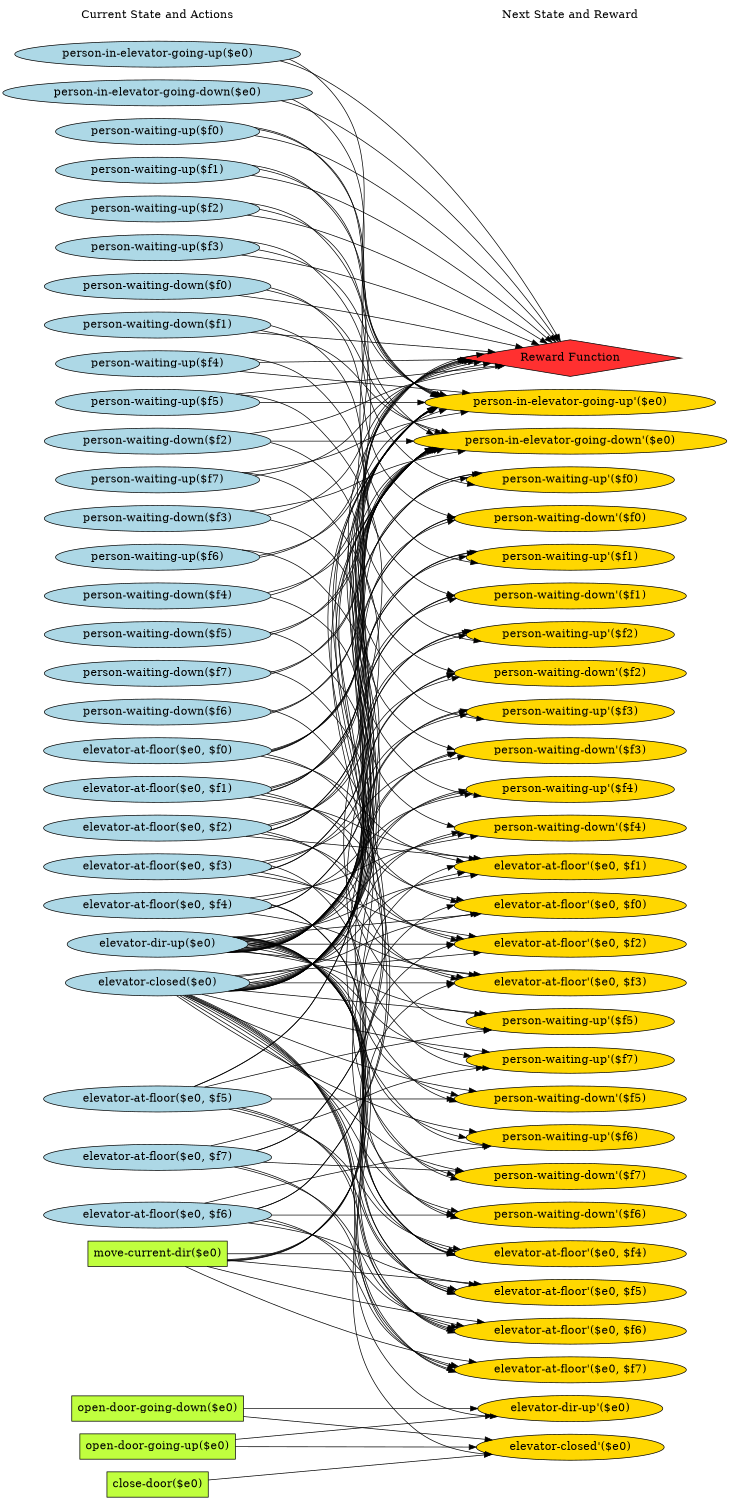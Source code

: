 digraph G {
	graph [bb="0,0,1029.3,2123",
		fontname=Helvetica,
		fontsize=16,
		rankdir=LR,
		ranksep=2.00,
		ratio=auto,
		size="7.5,10"
	];
	node [fontsize=16,
		label="\N"
	];
	{
		graph [rank=same];
		"person-waiting-up($f0)"	[color=black,
			fillcolor=lightblue,
			height=0.51069,
			pos="219.91,1941",
			shape=ellipse,
			style=filled,
			width=4.0266];
		"person-waiting-down($f5)"	[color=black,
			fillcolor=lightblue,
			height=0.51069,
			pos="219.91,1226",
			shape=ellipse,
			style=filled,
			width=4.4783];
		"person-waiting-down($f1)"	[color=black,
			fillcolor=lightblue,
			height=0.51069,
			pos="219.91,1666",
			shape=ellipse,
			style=filled,
			width=4.4783];
		"elevator-at-floor($e0, $f1)"	[color=black,
			fillcolor=lightblue,
			height=0.51069,
			pos="219.91,1006",
			shape=ellipse,
			style=filled,
			width=4.498];
		"elevator-at-floor($e0, $f5)"	[color=black,
			fillcolor=lightblue,
			height=0.51069,
			pos="219.91,566",
			shape=ellipse,
			style=filled,
			width=4.498];
		"person-waiting-up($f4)"	[color=black,
			fillcolor=lightblue,
			height=0.51069,
			pos="219.91,1611",
			shape=ellipse,
			style=filled,
			width=4.0266];
		"person-waiting-down($f4)"	[color=black,
			fillcolor=lightblue,
			height=0.51069,
			pos="219.91,1281",
			shape=ellipse,
			style=filled,
			width=4.4783];
		"person-waiting-down($f0)"	[color=black,
			fillcolor=lightblue,
			height=0.51069,
			pos="219.91,1721",
			shape=ellipse,
			style=filled,
			width=4.4783];
		"person-in-elevator-going-down($e0)"	[color=black,
			fillcolor=lightblue,
			height=0.51069,
			pos="219.91,1996",
			shape=ellipse,
			style=filled,
			width=6.1086];
		"close-door($e0)"	[color=black,
			fillcolor=olivedrab1,
			height=0.5,
			pos="219.91,18",
			shape=box,
			style=filled,
			width=2];
		"elevator-at-floor($e0, $f0)"	[color=black,
			fillcolor=lightblue,
			height=0.51069,
			pos="219.91,1061",
			shape=ellipse,
			style=filled,
			width=4.498];
		"person-waiting-up($f7)"	[color=black,
			fillcolor=lightblue,
			height=0.51069,
			pos="219.91,1446",
			shape=ellipse,
			style=filled,
			width=4.0266];
		"elevator-at-floor($e0, $f4)"	[color=black,
			fillcolor=lightblue,
			height=0.51069,
			pos="219.91,841",
			shape=ellipse,
			style=filled,
			width=4.498];
		"person-waiting-up($f3)"	[color=black,
			fillcolor=lightblue,
			height=0.51069,
			pos="219.91,1776",
			shape=ellipse,
			style=filled,
			width=4.0266];
		"person-waiting-down($f7)"	[color=black,
			fillcolor=lightblue,
			height=0.51069,
			pos="219.91,1171",
			shape=ellipse,
			style=filled,
			width=4.4783];
		"person-waiting-down($f3)"	[color=black,
			fillcolor=lightblue,
			height=0.51069,
			pos="219.91,1391",
			shape=ellipse,
			style=filled,
			width=4.4783];
		"Current State and Actions"	[color=black,
			fillcolor=white,
			height=0.5,
			pos="219.91,2105",
			shape=plaintext,
			style=bold,
			width=3.2361];
		"open-door-going-down($e0)"	[color=black,
			fillcolor=olivedrab1,
			height=0.5,
			pos="219.91,126",
			shape=box,
			style=filled,
			width=3.3889];
		"elevator-closed($e0)"	[color=black,
			fillcolor=lightblue,
			height=0.51069,
			pos="219.91,731",
			shape=ellipse,
			style=filled,
			width=3.6337];
		"person-waiting-up($f6)"	[color=black,
			fillcolor=lightblue,
			height=0.51069,
			pos="219.91,1336",
			shape=ellipse,
			style=filled,
			width=4.0266];
		"open-door-going-up($e0)"	[color=black,
			fillcolor=olivedrab1,
			height=0.5,
			pos="219.91,72",
			shape=box,
			style=filled,
			width=3.0694];
		"elevator-at-floor($e0, $f3)"	[color=black,
			fillcolor=lightblue,
			height=0.51069,
			pos="219.91,896",
			shape=ellipse,
			style=filled,
			width=4.498];
		"person-waiting-up($f2)"	[color=black,
			fillcolor=lightblue,
			height=0.51069,
			pos="219.91,1831",
			shape=ellipse,
			style=filled,
			width=4.0266];
		"elevator-at-floor($e0, $f7)"	[color=black,
			fillcolor=lightblue,
			height=0.51069,
			pos="219.91,483",
			shape=ellipse,
			style=filled,
			width=4.498];
		"person-waiting-down($f6)"	[color=black,
			fillcolor=lightblue,
			height=0.51069,
			pos="219.91,1116",
			shape=ellipse,
			style=filled,
			width=4.4783];
		"person-waiting-down($f2)"	[color=black,
			fillcolor=lightblue,
			height=0.51069,
			pos="219.91,1501",
			shape=ellipse,
			style=filled,
			width=4.4783];
		"elevator-dir-up($e0)"	[color=black,
			fillcolor=lightblue,
			height=0.51069,
			pos="219.91,786",
			shape=ellipse,
			style=filled,
			width=3.5748];
		"move-current-dir($e0)"	[color=black,
			fillcolor=olivedrab1,
			height=0.5,
			pos="219.91,346",
			shape=box,
			style=filled,
			width=2.75];
		"person-in-elevator-going-up($e0)"	[color=black,
			fillcolor=lightblue,
			height=0.51069,
			pos="219.91,2051",
			shape=ellipse,
			style=filled,
			width=5.6372];
		"person-waiting-up($f5)"	[color=black,
			fillcolor=lightblue,
			height=0.51069,
			pos="219.91,1556",
			shape=ellipse,
			style=filled,
			width=4.0266];
		"elevator-at-floor($e0, $f2)"	[color=black,
			fillcolor=lightblue,
			height=0.51069,
			pos="219.91,951",
			shape=ellipse,
			style=filled,
			width=4.498];
		"person-waiting-up($f1)"	[color=black,
			fillcolor=lightblue,
			height=0.51069,
			pos="219.91,1886",
			shape=ellipse,
			style=filled,
			width=4.0266];
		"elevator-at-floor($e0, $f6)"	[color=black,
			fillcolor=lightblue,
			height=0.51069,
			pos="219.91,401",
			shape=ellipse,
			style=filled,
			width=4.498];
	}
	{
		graph [rank=same];
		"elevator-at-floor'($e0, $f2)"	[color=black,
			fillcolor=gold1,
			height=0.51069,
			pos="806.56,786",
			shape=ellipse,
			style=filled,
			width=4.5766];
		"person-waiting-up'($f2)"	[color=black,
			fillcolor=gold1,
			height=0.51069,
			pos="806.56,1226",
			shape=ellipse,
			style=filled,
			width=4.1051];
		"elevator-at-floor'($e0, $f6)"	[color=black,
			fillcolor=gold1,
			height=0.51069,
			pos="806.56,236",
			shape=ellipse,
			style=filled,
			width=4.5766];
		"person-waiting-down'($f1)"	[color=black,
			fillcolor=gold1,
			height=0.51069,
			pos="806.56,1281",
			shape=ellipse,
			style=filled,
			width=4.5766];
		"person-waiting-up'($f6)"	[color=black,
			fillcolor=gold1,
			height=0.51069,
			pos="806.56,511",
			shape=ellipse,
			style=filled,
			width=4.1051];
		"person-waiting-down'($f5)"	[color=black,
			fillcolor=gold1,
			height=0.51069,
			pos="806.56,566",
			shape=ellipse,
			style=filled,
			width=4.5766];
		"elevator-closed'($e0)"	[color=black,
			fillcolor=gold1,
			height=0.51069,
			pos="806.56,71",
			shape=ellipse,
			style=filled,
			width=3.7123];
		"Next State and Reward"	[color=black,
			fillcolor=white,
			height=0.5,
			pos="806.56,2105",
			shape=plaintext,
			style=bold,
			width=2.9167];
		"Reward Function"	[color=black,
			fillcolor=firebrick1,
			height=0.72222,
			pos="806.56,1618",
			shape=diamond,
			style=filled,
			width=4.3889];
		"elevator-at-floor'($e0, $f1)"	[color=black,
			fillcolor=gold1,
			height=0.51069,
			pos="806.56,896",
			shape=ellipse,
			style=filled,
			width=4.5766];
		"elevator-at-floor'($e0, $f5)"	[color=black,
			fillcolor=gold1,
			height=0.51069,
			pos="806.56,291",
			shape=ellipse,
			style=filled,
			width=4.5766];
		"person-waiting-down'($f2)"	[color=black,
			fillcolor=gold1,
			height=0.51069,
			pos="806.56,1171",
			shape=ellipse,
			style=filled,
			width=4.5766];
		"person-waiting-up'($f1)"	[color=black,
			fillcolor=gold1,
			height=0.51069,
			pos="806.56,1336",
			shape=ellipse,
			style=filled,
			width=4.1051];
		"elevator-dir-up'($e0)"	[color=black,
			fillcolor=gold1,
			height=0.51069,
			pos="806.56,126",
			shape=ellipse,
			style=filled,
			width=3.6534];
		"person-waiting-down'($f6)"	[color=black,
			fillcolor=gold1,
			height=0.51069,
			pos="806.56,401",
			shape=ellipse,
			style=filled,
			width=4.5766];
		"person-waiting-up'($f5)"	[color=black,
			fillcolor=gold1,
			height=0.51069,
			pos="806.56,676",
			shape=ellipse,
			style=filled,
			width=4.1051];
		"person-in-elevator-going-up'($e0)"	[color=black,
			fillcolor=gold1,
			height=0.51069,
			pos="806.56,1556",
			shape=ellipse,
			style=filled,
			width=5.7354];
		"elevator-at-floor'($e0, $f0)"	[color=black,
			fillcolor=gold1,
			height=0.51069,
			pos="806.56,841",
			shape=ellipse,
			style=filled,
			width=4.5766];
		"elevator-at-floor'($e0, $f4)"	[color=black,
			fillcolor=gold1,
			height=0.51069,
			pos="806.56,346",
			shape=ellipse,
			style=filled,
			width=4.5766];
		"person-waiting-up'($f0)"	[color=black,
			fillcolor=gold1,
			height=0.51069,
			pos="806.56,1446",
			shape=ellipse,
			style=filled,
			width=4.1051];
		"person-waiting-down'($f3)"	[color=black,
			fillcolor=gold1,
			height=0.51069,
			pos="806.56,1061",
			shape=ellipse,
			style=filled,
			width=4.5766];
		"person-waiting-up'($f4)"	[color=black,
			fillcolor=gold1,
			height=0.51069,
			pos="806.56,1006",
			shape=ellipse,
			style=filled,
			width=4.1051];
		"person-waiting-down'($f7)"	[color=black,
			fillcolor=gold1,
			height=0.51069,
			pos="806.56,456",
			shape=ellipse,
			style=filled,
			width=4.5766];
		"elevator-at-floor'($e0, $f3)"	[color=black,
			fillcolor=gold1,
			height=0.51069,
			pos="806.56,731",
			shape=ellipse,
			style=filled,
			width=4.5766];
		"person-waiting-down'($f0)"	[color=black,
			fillcolor=gold1,
			height=0.51069,
			pos="806.56,1391",
			shape=ellipse,
			style=filled,
			width=4.5766];
		"person-waiting-up'($f3)"	[color=black,
			fillcolor=gold1,
			height=0.51069,
			pos="806.56,1116",
			shape=ellipse,
			style=filled,
			width=4.1051];
		"elevator-at-floor'($e0, $f7)"	[color=black,
			fillcolor=gold1,
			height=0.51069,
			pos="806.56,181",
			shape=ellipse,
			style=filled,
			width=4.5766];
		"person-waiting-down'($f4)"	[color=black,
			fillcolor=gold1,
			height=0.51069,
			pos="806.56,951",
			shape=ellipse,
			style=filled,
			width=4.5766];
		"person-waiting-up'($f7)"	[color=black,
			fillcolor=gold1,
			height=0.51069,
			pos="806.56,621",
			shape=ellipse,
			style=filled,
			width=4.1051];
		"person-in-elevator-going-down'($e0)"	[color=black,
			fillcolor=gold1,
			height=0.51069,
			pos="806.56,1501",
			shape=ellipse,
			style=filled,
			width=6.1872];
	}
	"person-waiting-up($f0)" -> "Reward Function"	[pos="e,786.11,1640.7 357.71,1935.3 385.63,1930.9 414.27,1923.9 439.82,1913 587.35,1850.1 723.98,1709.8 779.45,1648.1"];
	"person-waiting-up($f0)" -> "person-in-elevator-going-up'($e0)"	[color=black,
		pos="e,618.91,1563.7 362.83,1944.1 390.4,1939.1 417.59,1929.7 439.82,1913 567.86,1817 455.49,1678.6 583.82,1583 591.87,1577 600.55,1571.9 \
609.67,1567.7",
		style=solid];
	"person-waiting-up($f0)" -> "person-waiting-up'($f0)"	[color=black,
		pos="e,667.47,1439.8 357.25,1946.9 387.08,1942.2 416.63,1932.2 439.82,1913 598.12,1782.2 425.42,1604.7 583.82,1474 604.75,1456.7 630.78,\
1446.8 657.57,1441.5",
		style=solid];
	"person-waiting-down($f5)" -> "person-waiting-down'($f5)"	[color=black,
		pos="e,643.72,563.14 379.03,1229 401.43,1223.1 422.65,1213.4 439.82,1198 645.1,1013.6 378.39,778.28 583.82,594 598.27,581.04 615.54,572.07 \
633.98,566.04",
		style=solid];
	"person-waiting-down($f5)" -> "Reward Function"	[pos="e,659.84,1616.1 380.97,1226.9 402.15,1232.4 422.49,1241 439.82,1254 567.59,1349.7 457.47,1485.5 583.82,1583 603.07,1597.9 626.11,\
1607.6 649.95,1613.7"];
	"person-waiting-down($f5)" -> "person-in-elevator-going-down'($e0)"	[color=black,
		pos="e,621.45,1490.7 378.51,1229.5 400.17,1234.6 421.3,1242.4 439.82,1254 538.63,1315.7 484.96,1411.4 583.82,1473 592.68,1478.5 602.12,\
1483.2 611.94,1487.1",
		style=solid];
	"person-waiting-down($f1)" -> "person-waiting-down'($f1)"	[color=black,
		pos="e,642.02,1282 380.97,1665.1 402.15,1659.6 422.49,1651 439.82,1638 567.59,1542.3 455.98,1404.6 583.82,1309 598.31,1298.2 614.87,1290.4 \
632.28,1284.8",
		style=solid];
	"person-waiting-down($f1)" -> "Reward Function"	[pos="e,700.8,1626.6 351.39,1655.3 453.13,1646.9 593.05,1635.4 690.61,1627.4"];
	"person-waiting-down($f1)" -> "person-in-elevator-going-down'($e0)"	[color=black,
		pos="e,636.39,1513 366.14,1658.2 391.3,1653.9 416.76,1647.4 439.82,1638 514.13,1607.7 509.48,1559.3 583.82,1529 597.32,1523.5 611.64,\
1519 626.24,1515.4",
		style=solid];
	"elevator-at-floor($e0, $f1)" -> "elevator-at-floor'($e0, $f2)"	[color=black,
		pos="e,648.78,791.34 374.84,1000.6 397.47,995.82 419.86,988.61 439.82,978 525.46,932.46 498.14,859.47 583.82,814 600.9,804.94 619.73,\
798.34 638.99,793.59",
		style=solid];
	"elevator-at-floor($e0, $f1)" -> "person-waiting-down'($f1)"	[color=black,
		pos="e,644.78,1277.5 378.8,1009.6 400.35,1014.7 421.38,1022.5 439.82,1034 538.63,1095.7 484.96,1191.4 583.82,1253 599.38,1262.7 616.75,\
1269.8 634.73,1274.9",
		style=solid];
	"elevator-at-floor($e0, $f1)" -> "elevator-at-floor'($e0, $f1)"	[color=black,
		pos="e,675.94,907.22 348.3,994.76 378.55,990.7 410.53,985.26 439.82,978 506.16,961.55 517.46,940.39 583.82,924 610.07,917.51 638.46,912.49 \
665.89,908.6",
		style=solid];
	"elevator-at-floor($e0, $f1)" -> "person-waiting-up'($f1)"	[color=black,
		pos="e,659.26,1337.5 380.99,1008.2 401.99,1013.6 422.28,1021.8 439.82,1034 552.81,1112.5 470.77,1229.6 583.82,1308 603.21,1321.4 625.9,\
1330.1 649.23,1335.4",
		style=solid];
	"elevator-at-floor($e0, $f1)" -> "person-in-elevator-going-up'($e0)"	[color=black,
		pos="e,617.16,1548.7 381.44,1004.6 402.8,1010.4 423.07,1019.7 439.82,1034 613.67,1182.6 409.85,1379.6 583.82,1528 591.27,1534.4 599.4,\
1539.7 608.02,1544.3",
		style=solid];
	"elevator-at-floor($e0, $f1)" -> "elevator-at-floor'($e0, $f0)"	[color=black,
		pos="e,657.28,848.82 366.43,998.17 391.5,993.8 416.85,987.38 439.82,978 514.13,947.66 509.48,899.28 583.82,869 603.76,860.88 625.48,854.96 \
647.27,850.67",
		style=solid];
	"elevator-at-floor($e0, $f1)" -> "person-in-elevator-going-down'($e0)"	[color=black,
		pos="e,614.03,1491.7 381.85,1005.3 402.97,1011.1 423.06,1020.2 439.82,1034 598.12,1164.8 425.42,1342.3 583.82,1473 590.44,1478.5 597.56,\
1483.2 605.06,1487.3",
		style=solid];
	"elevator-at-floor($e0, $f5)" -> "elevator-at-floor'($e0, $f6)"	[color=black,
		pos="e,643.64,238.79 338.99,553.44 374.03,545.28 410.76,531.9 439.82,510 540.99,433.75 478.09,333.79 583.82,264 598.99,253.99 616.02,\
246.71 633.74,241.48",
		style=solid];
	"elevator-at-floor($e0, $f5)" -> "person-waiting-down'($f5)"	[color=black,
		pos="e,641.73,566 382.22,566 459.68,566 552.63,566 631.67,566",
		style=solid];
	"elevator-at-floor($e0, $f5)" -> "elevator-at-floor'($e0, $f5)"	[color=black,
		pos="e,646.3,295.42 331.86,552.63 368.45,544.45 407.91,531.26 439.82,510 528.3,451.06 491.84,372.3 583.82,319 600.04,309.6 618.05,302.75 \
636.57,297.82",
		style=solid];
	"elevator-at-floor($e0, $f5)" -> "person-waiting-up'($f5)"	[color=black,
		pos="e,694.14,664.07 286.42,582.81 358.8,600.91 479.01,629.59 583.82,648 616.2,653.69 651.44,658.68 684.1,662.81",
		style=solid];
	"elevator-at-floor($e0, $f5)" -> "person-in-elevator-going-up'($e0)"	[color=black,
		pos="e,614.5,1549.1 270.91,583.51 321.92,604.1 399.16,643.36 439.82,704 646.87,1012.8 314.78,1271.4 583.82,1528 590.45,1534.3 597.74,\
1539.7 605.52,1544.3",
		style=solid];
	"elevator-at-floor($e0, $f5)" -> "elevator-at-floor'($e0, $f4)"	[color=black,
		pos="e,652.26,352.51 320.52,551.58 359.4,543.18 403.31,530.12 439.82,510 516.92,467.51 504.22,411.59 583.82,374 602.06,365.38 622.04,\
359.11 642.3,354.59",
		style=solid];
	"elevator-at-floor($e0, $f5)" -> "person-in-elevator-going-down'($e0)"	[color=black,
		pos="e,610.78,1492.1 270.77,583.61 321.65,604.28 398.8,643.61 439.82,704 635.21,991.63 330.74,1234.5 583.82,1473 589.4,1478.3 595.44,\
1482.9 601.84,1486.9",
		style=solid];
	"person-waiting-up($f4)" -> "Reward Function"	[pos="e,659.11,1616.2 364.31,1612.7 450.57,1613.7 560.45,1615.1 648.98,1616.1"];
	"person-waiting-up($f4)" -> "person-in-elevator-going-up'($e0)"	[color=black,
		pos="e,663.85,1569.3 336.77,1600.1 427.61,1591.6 554.78,1579.6 653.75,1570.3",
		style=solid];
	"person-waiting-up($f4)" -> "person-waiting-up'($f4)"	[color=black,
		pos="e,675.27,997.54 350.41,1619 382.81,1614.9 415.28,1604.6 439.82,1583 629.34,1416.5 394.17,1200.3 583.82,1034 606.36,1014.2 635.49,\
1003.8 665.19,998.98",
		style=solid];
	"person-waiting-down($f4)" -> "Reward Function"	[pos="e,663.66,1615.4 380.43,1283.1 401.63,1288.5 422.12,1296.7 439.82,1309 552.81,1387.5 471.99,1502.9 583.82,1583 604.38,1597.7 628.76,\
1607.2 653.7,1613.2"];
	"person-waiting-down($f4)" -> "person-waiting-down'($f4)"	[color=black,
		pos="e,642.85,953.12 380.43,1278.9 401.63,1273.5 422.12,1265.3 439.82,1253 552.81,1174.5 470.77,1057.4 583.82,979 598.69,968.69 615.49,\
961.21 633.03,955.87",
		style=solid];
	"person-waiting-down($f4)" -> "person-in-elevator-going-down'($e0)"	[color=black,
		pos="e,626.79,1490.1 374.55,1286.3 397.28,1291.1 419.78,1298.3 439.82,1309 525.46,1354.5 498.14,1427.5 583.82,1473 594.33,1478.6 605.5,\
1483.2 617.03,1487.1",
		style=solid];
	"person-waiting-down($f0)" -> "Reward Function"	[pos="e,739.77,1633 334.77,1708.1 368.65,1703.8 405.8,1698.7 439.82,1693 540.58,1676.2 655.88,1651.7 729.64,1635.3"];
	"person-waiting-down($f0)" -> "person-waiting-down'($f0)"	[color=black,
		pos="e,642.85,1393.1 380.43,1718.9 401.63,1713.5 422.12,1705.3 439.82,1693 552.81,1614.5 470.77,1497.4 583.82,1419 598.69,1408.7 615.49,\
1401.2 633.03,1395.9",
		style=solid];
	"person-waiting-down($f0)" -> "person-in-elevator-going-down'($e0)"	[color=black,
		pos="e,626.79,1511.9 374.55,1715.7 397.28,1710.9 419.78,1703.7 439.82,1693 525.46,1647.5 498.14,1574.5 583.82,1529 594.33,1523.4 605.5,\
1518.8 617.03,1514.9",
		style=solid];
	"person-in-elevator-going-down($e0)" -> "Reward Function"	[pos="e,789.54,1641.5 393.35,1984.6 409.46,1980.4 425.21,1975 439.82,1968 598.41,1892.3 732.38,1721.3 783.44,1650.1"];
	"person-in-elevator-going-down($e0)" -> "person-in-elevator-going-down'($e0)"	[color=black,
		pos="e,614.03,1510.3 409.75,1986.7 420.51,1981.7 430.66,1975.6 439.82,1968 598.12,1837.2 425.42,1659.7 583.82,1529 590.44,1523.5 597.56,\
1518.8 605.06,1514.7",
		style=solid];
	"close-door($e0)" -> "elevator-closed'($e0)"	[color=black,
		pos="e,694.55,60.937 292.02,24.446 389.45,33.278 565.84,49.269 684.34,60.011",
		style=solid];
	"elevator-at-floor($e0, $f0)" -> "elevator-at-floor'($e0, $f1)"	[color=black,
		pos="e,657.28,903.82 366.43,1053.2 391.5,1048.8 416.85,1042.4 439.82,1033 514.13,1002.7 509.48,954.28 583.82,924 603.76,915.88 625.48,\
909.96 647.27,905.67",
		style=solid];
	"elevator-at-floor($e0, $f0)" -> "person-in-elevator-going-up'($e0)"	[color=black,
		pos="e,617.74,1548.4 381.85,1060.3 402.97,1066.1 423.06,1075.2 439.82,1089 598.12,1219.8 425.42,1397.3 583.82,1528 591.43,1534.3 599.71,\
1539.6 608.46,1544",
		style=solid];
	"elevator-at-floor($e0, $f0)" -> "elevator-at-floor'($e0, $f0)"	[color=black,
		pos="e,648.78,846.34 374.84,1055.6 397.47,1050.8 419.86,1043.6 439.82,1033 525.46,987.46 498.14,914.47 583.82,869 600.9,859.94 619.73,\
853.34 638.99,848.59",
		style=solid];
	"elevator-at-floor($e0, $f0)" -> "person-waiting-up'($f0)"	[color=black,
		pos="e,660.96,1449.3 381.81,1062.1 402.69,1067.6 422.72,1076.2 439.82,1089 567.59,1184.7 455.98,1322.4 583.82,1418 603.42,1432.7 626.82,\
1441.8 650.95,1447.2",
		style=solid];
	"elevator-at-floor($e0, $f0)" -> "person-waiting-down'($f0)"	[color=black,
		pos="e,642.85,1388.9 380.99,1063.2 401.99,1068.6 422.28,1076.8 439.82,1089 552.81,1167.5 470.77,1284.6 583.82,1363 598.69,1373.3 615.49,\
1380.8 633.03,1386.1",
		style=solid];
	"elevator-at-floor($e0, $f0)" -> "person-in-elevator-going-down'($e0)"	[color=black,
		pos="e,614.92,1491.5 381.89,1061.1 402.88,1066.8 422.92,1075.6 439.82,1089 582.73,1202.1 440.82,1360 583.82,1473 590.66,1478.4 598,1483.1 \
605.71,1487.1",
		style=solid];
	"person-waiting-up($f7)" -> "Reward Function"	[pos="e,691.77,1610.9 356.58,1452.2 384.8,1456.6 413.84,1463.4 439.82,1474 514.13,1504.3 509.96,1551.6 583.82,1583 614.29,1596 648.96,\
1604.2 681.68,1609.4"];
	"person-waiting-up($f7)" -> "person-in-elevator-going-up'($e0)"	[color=black,
		pos="e,662.11,1542.9 340.56,1456.2 373.05,1460.4 408.02,1466.1 439.82,1474 506.16,1490.4 517.46,1511.6 583.82,1528 605.64,1533.4 628.94,\
1537.8 651.93,1541.3",
		style=solid];
	"person-waiting-up($f7)" -> "person-waiting-up'($f7)"	[color=black,
		pos="e,687.77,610.05 339.49,1456.4 375.79,1453.4 413.14,1443.2 439.82,1418 692.71,1179.3 330.74,887.45 583.82,649 608.95,625.33 643.39,\
614.73 677.64,610.97",
		style=solid];
	"elevator-at-floor($e0, $f4)" -> "elevator-at-floor'($e0, $f5)"	[color=black,
		pos="e,642.4,289.43 381.44,842.42 402.8,836.61 423.07,827.31 439.82,813 613.67,664.42 409.85,467.44 583.82,319 598.02,306.89 614.7,298.34 \
632.45,292.44",
		style=solid];
	"elevator-at-floor($e0, $f4)" -> "person-in-elevator-going-up'($e0)"	[color=black,
		pos="e,615.44,1548.9 379.29,837.73 401.66,843.61 422.8,853.41 439.82,869 660.92,1071.5 362.56,1325.7 583.82,1528 590.76,1534.3 598.37,\
1539.7 606.47,1544.3",
		style=solid];
	"elevator-at-floor($e0, $f4)" -> "elevator-at-floor'($e0, $f4)"	[color=black,
		pos="e,641.7,345.25 381.85,841.69 402.97,835.93 423.06,826.85 439.82,813 598.12,682.21 425.42,504.66 583.82,374 597.96,362.33 614.44,\
354.02 631.91,348.22",
		style=solid];
	"elevator-at-floor($e0, $f4)" -> "person-waiting-up'($f4)"	[color=black,
		pos="e,667.26,999.82 366.43,848.83 391.5,853.2 416.85,859.62 439.82,869 514.13,899.34 509.48,947.72 583.82,978 606.82,987.37 632.18,993.8 \
657.28,998.18",
		style=solid];
	"elevator-at-floor($e0, $f4)" -> "elevator-at-floor'($e0, $f3)"	[color=black,
		pos="e,675.94,742.22 348.3,829.76 378.55,825.7 410.53,820.26 439.82,813 506.16,796.55 517.46,775.39 583.82,759 610.07,752.51 638.46,747.49 \
665.89,743.6",
		style=solid];
	"elevator-at-floor($e0, $f4)" -> "person-waiting-down'($f4)"	[color=black,
		pos="e,675.94,939.78 348.3,852.24 378.55,856.3 410.53,861.74 439.82,869 506.16,885.45 517.46,906.61 583.82,923 610.07,929.49 638.46,934.51 \
665.89,938.4",
		style=solid];
	"elevator-at-floor($e0, $f4)" -> "person-in-elevator-going-down'($e0)"	[color=black,
		pos="e,611.99,1492 380.15,838.31 402.14,844.18 422.93,853.83 439.82,869 645.1,1053.4 378.39,1288.7 583.82,1473 589.81,1478.4 596.29,1483.1 \
603.13,1487.1",
		style=solid];
	"person-waiting-up($f3)" -> "Reward Function"	[pos="e,762.28,1636.8 339.34,1765.6 372.14,1761.4 407.58,1755.7 439.82,1748 554.22,1720.7 682.64,1670.2 752.78,1640.8"];
	"person-waiting-up($f3)" -> "person-in-elevator-going-up'($e0)"	[color=black,
		pos="e,628.79,1565.4 363.06,1773 389.65,1768.3 416.41,1760.5 439.82,1748 525.69,1702.2 497.81,1628.6 583.82,1583 594.91,1577.1 606.73,\
1572.3 618.93,1568.4",
		style=solid];
	"person-waiting-up($f3)" -> "person-waiting-up'($f3)"	[color=black,
		pos="e,678.98,1106.7 347.31,1784.8 380.84,1780.9 414.67,1770.6 439.82,1748 645.1,1563.6 378.39,1328.3 583.82,1144 607.15,1123.1 637.82,\
1112.6 668.89,1108",
		style=solid];
	"person-waiting-down($f7)" -> "Reward Function"	[pos="e,657.11,1616.5 381.33,1171 402.52,1176.6 422.77,1185.5 439.82,1199 582.73,1312.1 442.58,1467.8 583.82,1583 602.12,1597.9 624.18,\
1607.7 647.19,1614"];
	"person-waiting-down($f7)" -> "person-waiting-down'($f7)"	[color=black,
		pos="e,644.59,452.56 378.17,1174.6 400.96,1168.7 422.51,1158.8 439.82,1143 660.92,940.53 362.56,686.29 583.82,484 598.46,470.62 616.09,\
461.46 634.94,455.38",
		style=solid];
	"person-waiting-down($f7)" -> "person-in-elevator-going-down'($e0)"	[color=black,
		pos="e,618.43,1491.1 380.43,1173.1 401.63,1178.5 422.12,1186.7 439.82,1199 552.81,1277.5 470.77,1394.6 583.82,1473 591.75,1478.5 600.23,\
1483.2 609.08,1487.2",
		style=solid];
	"person-waiting-down($f3)" -> "Reward Function"	[pos="e,678.03,1613.1 374.55,1396.3 397.28,1401.1 419.78,1408.3 439.82,1419 525.46,1464.5 498.85,1536.2 583.82,1583 609.32,1597 638.82,\
1605.9 667.81,1611.3"];
	"person-waiting-down($f3)" -> "person-waiting-down'($f3)"	[color=black,
		pos="e,642.85,1063.1 380.43,1388.9 401.63,1383.5 422.12,1375.3 439.82,1363 552.81,1284.5 470.77,1167.4 583.82,1089 598.69,1078.7 615.49,\
1071.2 633.03,1065.9",
		style=solid];
	"person-waiting-down($f3)" -> "person-in-elevator-going-down'($e0)"	[color=black,
		pos="e,657.96,1487.2 348.01,1402.2 378.35,1406.3 410.44,1411.7 439.82,1419 506.16,1435.4 517.46,1456.6 583.82,1473 604.4,1478.1 626.3,\
1482.3 648.01,1485.7",
		style=solid];
	"Current State and Actions" -> "Next State and Reward"	[color=black,
		pos="e,701.08,2105 336.42,2105 439.15,2105 588.56,2105 691.01,2105",
		style=invis];
	"open-door-going-down($e0)" -> "elevator-closed'($e0)"	[color=black,
		pos="e,695.92,81.314 342.05,114.6 442.78,105.13 585.37,91.714 685.73,82.272",
		style=solid];
	"open-door-going-down($e0)" -> "elevator-dir-up'($e0)"	[color=black,
		pos="e,674.92,126 342.05,126 435.99,126 566.34,126 664.89,126",
		style=solid];
	"elevator-closed($e0)" -> "elevator-at-floor'($e0, $f2)"	[color=black,
		pos="e,680.14,774.2 329.17,741.18 425.32,750.23 566.27,763.49 669.92,773.24",
		style=solid];
	"elevator-closed($e0)" -> "person-waiting-up'($f2)"	[color=black,
		pos="e,667.47,1232.2 336.48,722.61 373,725.63 411.24,735.39 439.82,759 598.12,889.79 425.42,1067.3 583.82,1198 604.75,1215.3 630.78,1225.2 \
657.57,1230.5",
		style=solid];
	"elevator-closed($e0)" -> "elevator-at-floor'($e0, $f6)"	[color=black,
		pos="e,642.02,236.97 263.28,713.57 311.7,691.77 390.6,650.22 439.82,593 543.92,472 455.98,359.57 583.82,264 598.31,253.17 614.87,245.36 \
632.28,239.82",
		style=solid];
	"elevator-closed($e0)" -> "person-waiting-down'($f1)"	[color=black,
		pos="e,642.4,1282.6 333.26,721.79 370.92,724.39 410.69,734.11 439.82,759 613.67,907.58 409.85,1104.6 583.82,1253 598.02,1265.1 614.7,\
1273.7 632.45,1279.6",
		style=solid];
	"elevator-closed($e0)" -> "person-waiting-up'($f6)"	[color=black,
		pos="e,675.18,519.52 247.19,712.75 305.02,673.59 448.91,581.64 583.82,539 609.6,530.85 637.78,525.06 665.14,520.96",
		style=solid];
	"elevator-closed($e0)" -> "person-waiting-down'($f5)"	[color=black,
		pos="e,675.64,577.21 258.63,713.36 323.55,683.77 461.27,624.42 583.82,594 609.98,587.51 638.27,582.48 665.61,578.59",
		style=solid];
	"elevator-closed($e0)" -> "elevator-closed'($e0)"	[color=black,
		pos="e,692.35,61.425 266.86,713.71 316.68,692.65 395.06,652.37 439.82,593 577.49,410.39 409.85,247.44 583.82,99 610.82,75.962 646.83,\
65.813 681.97,62.283",
		style=solid];
	"elevator-closed($e0)" -> "elevator-at-floor'($e0, $f1)"	[color=black,
		pos="e,657.28,888.18 346.51,735.77 377.82,739.99 410.73,747.13 439.82,759 514.13,789.34 509.48,837.72 583.82,868 603.76,876.12 625.48,\
882.04 647.27,886.33",
		style=solid];
	"elevator-closed($e0)" -> "elevator-at-floor'($e0, $f5)"	[color=black,
		pos="e,642.85,293.12 261.3,713.53 308.92,691.29 388.13,648.92 439.82,593 533.2,491.98 470.77,397.39 583.82,319 598.69,308.69 615.49,301.21 \
633.03,295.87",
		style=solid];
	"elevator-closed($e0)" -> "person-waiting-down'($f2)"	[color=black,
		pos="e,641.66,1170.9 340.16,723.7 375.35,727.14 411.88,736.88 439.82,759 582.73,872.13 440.82,1030 583.82,1143 598.08,1154.3 614.54,1162.3 \
631.92,1168",
		style=solid];
	"elevator-closed($e0)" -> "person-waiting-up'($f1)"	[color=black,
		pos="e,675.27,1344.5 330.53,721.16 369.14,723.38 410.24,733.02 439.82,759 629.34,925.47 394.17,1141.7 583.82,1308 606.36,1327.8 635.49,\
1338.2 665.19,1343",
		style=solid];
	"elevator-closed($e0)" -> "person-waiting-down'($f6)"	[color=black,
		pos="e,648.78,406.34 255.6,713.21 300.59,689.26 380.35,643.74 439.82,593 513.61,530.04 498.14,474.47 583.82,429 600.9,419.94 619.73,413.34 \
638.99,408.59",
		style=solid];
	"elevator-closed($e0)" -> "person-waiting-up'($f5)"	[color=black,
		pos="e,688.12,687.05 329.17,720.82 427.9,711.53 573.85,697.8 678.16,687.98",
		style=solid];
	"elevator-closed($e0)" -> "person-in-elevator-going-up'($e0)"	[color=black,
		pos="e,614.88,1549.1 323.11,719.7 364.24,720.79 409.1,730.01 439.82,759 692.71,997.65 330.74,1289.5 583.82,1528 590.54,1534.3 597.93,\
1539.7 605.8,1544.3",
		style=solid];
	"elevator-closed($e0)" -> "elevator-at-floor'($e0, $f0)"	[color=black,
		pos="e,675.94,829.78 332.92,740.27 367.51,744.48 405.51,750.5 439.82,759 506.16,775.45 517.46,796.61 583.82,813 610.07,819.49 638.46,\
824.51 665.89,828.4",
		style=solid];
	"elevator-closed($e0)" -> "elevator-at-floor'($e0, $f4)"	[color=black,
		pos="e,644.78,349.52 259.15,713.25 305.73,690.3 384.98,646.8 439.82,593 522.98,511.42 484.96,435.62 583.82,374 599.38,364.3 616.75,357.23 \
634.73,352.15",
		style=solid];
	"elevator-closed($e0)" -> "person-waiting-up'($f0)"	[color=black,
		pos="e,682.45,1456 326.33,720.28 366.38,721.88 409.59,731.31 439.82,759 660.92,961.47 362.56,1215.7 583.82,1418 607.89,1440 640.06,1450.6 \
672.41,1454.9",
		style=solid];
	"elevator-closed($e0)" -> "person-waiting-down'($f3)"	[color=black,
		pos="e,642.85,1058.9 347.64,726.92 379.95,731.09 413.07,740.42 439.82,759 552.81,837.48 470.77,954.61 583.82,1033 598.69,1043.3 615.49,\
1050.8 633.03,1056.1",
		style=solid];
	"elevator-closed($e0)" -> "person-waiting-up'($f4)"	[color=black,
		pos="e,658.67,1005.5 350.18,729.2 381.33,733.56 413.25,742.41 439.82,759 538.63,820.7 484.96,916.38 583.82,978 603.41,990.21 625.88,998.26 \
648.82,1003.4",
		style=solid];
	"elevator-closed($e0)" -> "person-waiting-down'($f7)"	[color=black,
		pos="e,657.28,463.82 251.18,713.04 293.91,687.44 374.05,638.5 439.82,593 505.83,547.33 509.48,514.28 583.82,484 603.76,475.88 625.48,\
469.96 647.27,465.67",
		style=solid];
	"elevator-closed($e0)" -> "elevator-at-floor'($e0, $f3)"	[color=black,
		pos="e,641.55,731 351.03,731 433.65,731 541.56,731 631.51,731",
		style=solid];
	"elevator-closed($e0)" -> "person-waiting-down'($f0)"	[color=black,
		pos="e,643.72,1393.9 328.31,720.67 367.69,722.57 409.89,732.11 439.82,759 645.1,943.44 378.39,1178.7 583.82,1363 598.27,1376 615.54,1384.9 \
633.98,1391",
		style=solid];
	"elevator-closed($e0)" -> "person-waiting-up'($f3)"	[color=black,
		pos="e,660.96,1119.3 343.99,725.11 377.75,728.95 412.52,738.56 439.82,759 567.59,854.67 455.98,992.43 583.82,1088 603.42,1102.7 626.82,\
1111.8 650.95,1117.2",
		style=solid];
	"elevator-closed($e0)" -> "elevator-at-floor'($e0, $f7)"	[color=black,
		pos="e,641.66,181.05 264.71,713.65 313.72,692.17 392.44,651.17 439.82,593 554.93,451.68 440.82,322.02 583.82,209 598.08,197.73 614.54,\
189.65 631.92,183.97",
		style=solid];
	"elevator-closed($e0)" -> "person-waiting-down'($f4)"	[color=black,
		pos="e,648.78,945.66 350.67,732.1 381.23,736.48 412.76,744.61 439.82,759 525.46,804.54 498.14,877.53 583.82,923 600.9,932.06 619.73,938.66 \
638.99,943.41",
		style=solid];
	"elevator-closed($e0)" -> "person-waiting-up'($f7)"	[color=black,
		pos="e,694.14,632.93 283.48,714.93 355.51,696.87 477.58,667.67 583.82,649 616.2,643.31 651.44,638.32 684.1,634.19",
		style=solid];
	"elevator-closed($e0)" -> "person-in-elevator-going-down'($e0)"	[color=black,
		pos="e,611.16,1492.1 324.6,719.96 365.23,721.29 409.32,730.61 439.82,759 676.79,979.54 346.67,1252.6 583.82,1473 589.49,1478.3 595.62,\
1482.9 602.1,1486.9",
		style=solid];
	"person-waiting-up($f6)" -> "person-waiting-up'($f6)"	[color=black,
		pos="e,687.77,500.05 339.49,1346.4 375.79,1343.4 413.14,1333.2 439.82,1308 692.71,1069.3 330.74,777.45 583.82,539 608.95,515.33 643.39,\
504.73 677.64,500.97",
		style=solid];
	"person-waiting-up($f6)" -> "Reward Function"	[pos="e,669.21,1614.5 365.07,1336.6 391.35,1341.6 417.48,1350 439.82,1364 538.63,1425.7 485.93,1519.9 583.82,1583 606.35,1597.5 632.79,\
1606.8 659.41,1612.5"];
	"person-waiting-up($f6)" -> "person-in-elevator-going-up'($e0)"	[color=black,
		pos="e,630.81,1546.3 363.03,1339.1 389.62,1343.8 416.39,1351.5 439.82,1364 525.46,1409.5 498.14,1482.5 583.82,1528 595.5,1534.2 607.99,\
1539.2 620.88,1543.3",
		style=solid];
	"open-door-going-up($e0)" -> "elevator-closed'($e0)"	[color=black,
		pos="e,672.88,71.227 330.54,71.812 424.45,71.652 560.36,71.419 662.77,71.244",
		style=solid];
	"open-door-going-up($e0)" -> "elevator-dir-up'($e0)"	[color=black,
		pos="e,696.45,115.92 330.54,82.125 431.81,91.479 581.92,105.34 686.19,114.97",
		style=solid];
	"elevator-at-floor($e0, $f3)" -> "elevator-at-floor'($e0, $f2)"	[color=black,
		pos="e,675.94,797.22 348.3,884.76 378.55,880.7 410.53,875.26 439.82,868 506.16,851.55 517.46,830.39 583.82,814 610.07,807.51 638.46,802.49 \
665.89,798.6",
		style=solid];
	"elevator-at-floor($e0, $f3)" -> "person-in-elevator-going-up'($e0)"	[color=black,
		pos="e,615.88,1548.9 380.15,893.31 402.14,899.18 422.93,908.83 439.82,924 645.1,1108.4 378.39,1343.7 583.82,1528 590.87,1534.3 598.6,\
1539.7 606.8,1544.2",
		style=solid];
	"elevator-at-floor($e0, $f3)" -> "elevator-at-floor'($e0, $f4)"	[color=black,
		pos="e,642.4,344.43 381.44,897.42 402.8,891.61 423.07,882.31 439.82,868 613.67,719.42 409.85,522.44 583.82,374 598.02,361.89 614.7,353.34 \
632.45,347.44",
		style=solid];
	"elevator-at-floor($e0, $f3)" -> "person-waiting-down'($f3)"	[color=black,
		pos="e,657.28,1053.2 366.43,903.83 391.5,908.2 416.85,914.62 439.82,924 514.13,954.34 509.48,1002.7 583.82,1033 603.76,1041.1 625.48,\
1047 647.27,1051.3",
		style=solid];
	"elevator-at-floor($e0, $f3)" -> "elevator-at-floor'($e0, $f3)"	[color=black,
		pos="e,657.28,738.82 366.43,888.17 391.5,883.8 416.85,877.38 439.82,868 514.13,837.66 509.48,789.28 583.82,759 603.76,750.88 625.48,744.96 \
647.27,740.67",
		style=solid];
	"elevator-at-floor($e0, $f3)" -> "person-waiting-up'($f3)"	[color=black,
		pos="e,660.74,1113 374.84,901.37 397.47,906.18 419.86,913.39 439.82,924 525.46,969.54 498.14,1042.5 583.82,1088 604.36,1098.9 627.44,\
1106.2 650.74,1111.1",
		style=solid];
	"elevator-at-floor($e0, $f3)" -> "person-in-elevator-going-down'($e0)"	[color=black,
		pos="e,612.45,1491.9 380.96,893.94 402.58,899.8 423.05,909.27 439.82,924 629.34,1090.5 394.17,1306.7 583.82,1473 589.92,1478.4 596.51,\
1483 603.46,1487.1",
		style=solid];
	"person-waiting-up($f2)" -> "person-waiting-up'($f2)"	[color=black,
		pos="e,675.27,1217.5 350.41,1839 382.81,1834.9 415.28,1824.6 439.82,1803 629.34,1636.5 394.17,1420.3 583.82,1254 606.36,1234.2 635.49,\
1223.8 665.19,1219",
		style=solid];
	"person-waiting-up($f2)" -> "Reward Function"	[pos="e,773.86,1638.8 347.5,1822.2 378.15,1818.1 410.52,1812 439.82,1803 565.21,1764.5 699.65,1685.5 765.1,1644.3"];
	"person-waiting-up($f2)" -> "person-in-elevator-going-up'($e0)"	[color=black,
		pos="e,623.69,1564.7 364.81,1830.5 391.18,1825.5 417.41,1817 439.82,1803 538.88,1741 484.57,1644.7 583.82,1583 593.37,1577.1 603.61,1572.1 \
614.25,1568",
		style=solid];
	"elevator-at-floor($e0, $f7)" -> "elevator-at-floor'($e0, $f6)"	[color=black,
		pos="e,648.78,241.34 328.73,469.31 365.86,461.22 406.46,448.37 439.82,428 522.61,377.45 498.14,309.47 583.82,264 600.9,254.94 619.73,\
248.34 638.99,243.59",
		style=solid];
	"elevator-at-floor($e0, $f7)" -> "person-in-elevator-going-up'($e0)"	[color=black,
		pos="e,613.96,1549.3 358.15,492.61 388.85,501.09 418.57,515.37 439.82,539 736.85,869.27 266.76,1216.9 583.82,1528 590.24,1534.3 597.32,\
1539.7 604.87,1544.3",
		style=solid];
	"elevator-at-floor($e0, $f7)" -> "person-waiting-down'($f7)"	[color=black,
		pos="e,654.18,462.99 370.33,476.1 454.05,472.23 558.51,467.41 644.1,463.46",
		style=solid];
	"elevator-at-floor($e0, $f7)" -> "elevator-at-floor'($e0, $f7)"	[color=black,
		pos="e,644.78,184.52 337.44,470.3 372.7,462.27 409.95,449.22 439.82,428 534.79,360.54 484.96,270.62 583.82,209 599.38,199.3 616.75,192.23 \
634.73,187.15",
		style=solid];
	"elevator-at-floor($e0, $f7)" -> "person-waiting-up'($f7)"	[color=black,
		pos="e,683.49,610.76 293.44,499.47 336.34,509.72 391.54,523.82 439.82,539 505.03,559.5 517.46,576.61 583.82,593 612.5,600.09 643.74,605.43 \
673.47,609.45",
		style=solid];
	"elevator-at-floor($e0, $f7)" -> "person-in-elevator-going-down'($e0)"	[color=black,
		pos="e,610.23,1492.2 357.73,492.65 388.53,501.13 418.41,515.39 439.82,539 722,850.11 282.79,1180.1 583.82,1473 589.27,1478.3 595.18,1483 \
601.46,1487",
		style=solid];
	"person-waiting-down($f6)" -> "Reward Function"	[pos="e,655.09,1616.9 381.02,1115.1 402.44,1120.8 422.84,1130 439.82,1144 598.12,1274.8 427.46,1449.9 583.82,1583 601.48,1598 622.91,1608 \
645.4,1614.4"];
	"person-waiting-down($f6)" -> "person-waiting-down'($f6)"	[color=black,
		pos="e,644.59,397.56 378.17,1119.6 400.96,1113.7 422.51,1103.8 439.82,1088 660.92,885.53 362.56,631.29 583.82,429 598.46,415.62 616.09,\
406.46 634.94,400.38",
		style=solid];
	"person-waiting-down($f6)" -> "person-in-elevator-going-down'($e0)"	[color=black,
		pos="e,616.46,1491.4 380.97,1116.9 402.15,1122.4 422.49,1131 439.82,1144 567.59,1239.7 455.98,1377.4 583.82,1473 591.18,1478.5 599.08,\
1483.2 607.35,1487.3",
		style=solid];
	"person-waiting-down($f2)" -> "Reward Function"	[pos="e,712.18,1607.5 348.01,1512.2 378.35,1516.3 410.44,1521.7 439.82,1529 506.16,1545.4 517.72,1565.6 583.82,1583 621.96,1593.1 664.6,\
1600.6 702.22,1606.1"];
	"person-waiting-down($f2)" -> "person-waiting-down'($f2)"	[color=black,
		pos="e,642.85,1173.1 380.43,1498.9 401.63,1493.5 422.12,1485.3 439.82,1473 552.81,1394.5 470.77,1277.4 583.82,1199 598.69,1188.7 615.49,\
1181.2 633.03,1175.9",
		style=solid];
	"person-waiting-down($f2)" -> "person-in-elevator-going-down'($e0)"	[color=black,
		pos="e,583.8,1501 381.44,1501 440.72,1501 509.15,1501 573.51,1501",
		style=solid];
	"elevator-dir-up($e0)" -> "elevator-at-floor'($e0, $f2)"	[color=black,
		pos="e,641.73,786 348.85,786 431.78,786 540.85,786 631.6,786",
		style=solid];
	"elevator-dir-up($e0)" -> "person-waiting-up'($f2)"	[color=black,
		pos="e,664.01,1230.9 337.33,778.44 373.38,781.63 411.13,791.29 439.82,814 582.73,927.13 440.82,1085 583.82,1198 603.98,1213.9 628.54,\
1223.5 653.88,1228.9",
		style=solid];
	"elevator-dir-up($e0)" -> "elevator-at-floor'($e0, $f6)"	[color=black,
		pos="e,642.4,234.43 330.72,795.38 369.12,793.04 410.04,783.45 439.82,758 613.67,609.42 409.85,412.44 583.82,264 598.02,251.89 614.7,243.34 \
632.45,237.44",
		style=solid];
	"elevator-dir-up($e0)" -> "person-waiting-down'($f1)"	[color=black,
		pos="e,641.7,1281.8 333.65,777.39 371.02,780.13 410.5,789.78 439.82,814 598.12,944.79 425.42,1122.3 583.82,1253 597.96,1264.7 614.44,\
1273 631.91,1278.8",
		style=solid];
	"elevator-dir-up($e0)" -> "person-waiting-up'($f6)"	[color=black,
		pos="e,658.67,511.54 347.9,788.11 379.76,783.87 412.6,775 439.82,758 538.63,696.3 484.96,600.62 583.82,539 603.41,526.79 625.88,518.74 \
648.82,513.58",
		style=solid];
	"elevator-dir-up($e0)" -> "person-waiting-down'($f5)"	[color=black,
		pos="e,648.78,571.34 348.67,785.18 379.85,780.87 412.16,772.71 439.82,758 525.46,712.46 498.14,639.47 583.82,594 600.9,584.94 619.73,\
578.34 638.99,573.59",
		style=solid];
	"elevator-dir-up($e0)" -> "Reward Function"	[pos="e,693.76,1625.4 321.44,774.66 363.01,775.55 408.68,784.61 439.82,814 692.71,1052.7 334.46,1340.7 583.82,1583 610.2,1608.6 647.26,\
1620.1 683.55,1624.4"];
	"elevator-dir-up($e0)" -> "elevator-at-floor'($e0, $f1)"	[color=black,
		pos="e,675.94,884.78 331.79,795.14 366.68,799.35 405.14,805.4 439.82,814 506.16,830.45 517.46,851.61 583.82,868 610.07,874.49 638.46,\
879.51 665.89,883.4",
		style=solid];
	"elevator-dir-up($e0)" -> "elevator-at-floor'($e0, $f5)"	[color=black,
		pos="e,641.7,290.25 333.65,794.61 371.02,791.87 410.5,782.22 439.82,758 598.12,627.21 425.42,449.66 583.82,319 597.96,307.33 614.44,299.02 \
631.91,293.22",
		style=solid];
	"elevator-dir-up($e0)" -> "person-waiting-down'($f2)"	[color=black,
		pos="e,642.02,1170 341.15,779.8 375.79,783.42 411.76,792.99 439.82,814 567.59,909.67 455.98,1047.4 583.82,1143 598.31,1153.8 614.87,1161.6 \
632.28,1167.2",
		style=solid];
	"elevator-dir-up($e0)" -> "person-waiting-up'($f1)"	[color=black,
		pos="e,671.33,1343.4 330.72,776.62 369.12,778.96 410.04,788.55 439.82,814 613.67,962.58 409.85,1159.6 583.82,1308 605.54,1326.5 633.09,\
1336.7 661.32,1341.8",
		style=solid];
	"elevator-dir-up($e0)" -> "elevator-dir-up'($e0)"	[color=black,
		pos="e,699.91,115.21 326.07,796.43 366.08,794.79 409.32,785.4 439.82,758 645.1,573.56 378.39,338.28 583.82,154 612.39,128.37 651.98,118.37 \
689.82,115.74",
		style=solid];
	"elevator-dir-up($e0)" -> "person-waiting-down'($f6)"	[color=black,
		pos="e,642.02,401.97 341.15,792.2 375.79,788.58 411.76,779.01 439.82,758 567.59,662.33 455.98,524.57 583.82,429 598.31,418.17 614.87,\
410.36 632.28,404.82",
		style=solid];
	"elevator-dir-up($e0)" -> "person-waiting-up'($f5)"	[color=black,
		pos="e,683.49,686.24 331.79,776.86 366.68,772.65 405.14,766.6 439.82,758 506.16,741.55 517.46,720.39 583.82,704 612.5,696.91 643.74,691.57 \
673.47,687.55",
		style=solid];
	"elevator-dir-up($e0)" -> "person-in-elevator-going-up'($e0)"	[color=black,
		pos="e,615.02,1549 322.64,774.9 363.8,776 408.83,785.16 439.82,814 676.79,1034.5 346.67,1307.6 583.82,1528 590.66,1534.4 598.17,1539.8 \
606.16,1544.3",
		style=solid];
	"elevator-dir-up($e0)" -> "elevator-at-floor'($e0, $f0)"	[color=black,
		pos="e,680.07,829.2 327.8,796.06 424.05,805.11 565.96,818.46 670.11,828.26",
		style=solid];
	"elevator-dir-up($e0)" -> "elevator-at-floor'($e0, $f4)"	[color=black,
		pos="e,641.66,346.05 337.33,793.56 373.38,790.37 411.13,780.71 439.82,758 582.73,644.87 440.82,487.02 583.82,374 598.08,362.73 614.54,\
354.65 631.92,348.97",
		style=solid];
	"elevator-dir-up($e0)" -> "person-waiting-up'($f0)"	[color=black,
		pos="e,678.98,1455.3 326.07,775.57 366.08,777.21 409.32,786.6 439.82,814 645.1,998.44 378.39,1233.7 583.82,1418 607.15,1438.9 637.82,\
1449.4 668.89,1454",
		style=solid];
	"elevator-dir-up($e0)" -> "person-waiting-down'($f3)"	[color=black,
		pos="e,644.78,1057.5 347.9,783.89 379.76,788.13 412.6,797 439.82,814 538.63,875.7 484.96,971.38 583.82,1033 599.38,1042.7 616.75,1049.8 \
634.73,1054.9",
		style=solid];
	"elevator-dir-up($e0)" -> "person-waiting-up'($f4)"	[color=black,
		pos="e,660.74,1003 348.67,786.82 379.85,791.13 412.16,799.29 439.82,814 525.46,859.54 498.14,932.53 583.82,978 604.36,988.9 627.44,996.24 \
650.74,1001.1",
		style=solid];
	"elevator-dir-up($e0)" -> "person-waiting-down'($f7)"	[color=black,
		pos="e,642.85,458.12 345.08,790.4 378.19,786.39 412.36,777.07 439.82,758 552.81,679.52 470.77,562.39 583.82,484 598.69,473.69 615.49,\
466.21 633.03,460.87",
		style=solid];
	"elevator-dir-up($e0)" -> "elevator-at-floor'($e0, $f3)"	[color=black,
		pos="e,680.07,742.8 327.8,775.94 424.05,766.89 565.96,753.54 670.11,743.74",
		style=solid];
	"elevator-dir-up($e0)" -> "person-waiting-down'($f0)"	[color=black,
		pos="e,642.89,1393.2 328,776.02 367.34,777.97 409.59,787.45 439.82,814 629.34,980.47 394.17,1196.7 583.82,1363 598.04,1375.5 614.87,1384.2 \
632.82,1390.2",
		style=solid];
	"elevator-dir-up($e0)" -> "person-waiting-up'($f3)"	[color=black,
		pos="e,659.26,1117.5 345.08,781.6 378.19,785.61 412.36,794.93 439.82,814 552.81,892.48 470.77,1009.6 583.82,1088 603.21,1101.4 625.9,\
1110.1 649.23,1115.4",
		style=solid];
	"elevator-dir-up($e0)" -> "elevator-at-floor'($e0, $f7)"	[color=black,
		pos="e,642.89,178.79 328,795.98 367.34,794.03 409.59,784.55 439.82,758 629.34,591.53 394.17,375.32 583.82,209 598.04,196.53 614.87,187.8 \
632.82,181.83",
		style=solid];
	"elevator-dir-up($e0)" -> "person-waiting-down'($f4)"	[color=black,
		pos="e,657.28,943.18 344.8,790.54 376.61,794.73 410.2,801.91 439.82,814 514.13,844.34 509.48,892.72 583.82,923 603.76,931.12 625.48,937.04 \
647.27,941.33",
		style=solid];
	"elevator-dir-up($e0)" -> "person-waiting-up'($f7)"	[color=black,
		pos="e,667.26,627.18 344.8,781.46 376.61,777.27 410.2,770.09 439.82,758 514.13,727.66 509.48,679.28 583.82,649 606.82,639.63 632.18,633.2 \
657.28,628.82",
		style=solid];
	"elevator-dir-up($e0)" -> "person-in-elevator-going-down'($e0)"	[color=black,
		pos="e,611.56,1492 324.09,775.19 364.76,776.53 409.02,785.8 439.82,814 660.92,1016.5 362.56,1270.7 583.82,1473 589.58,1478.3 595.8,1482.9 \
602.38,1486.9",
		style=solid];
	"move-current-dir($e0)" -> "elevator-at-floor'($e0, $f2)"	[color=black,
		pos="e,641.66,785.95 319.12,337.34 360.27,338.71 406.25,347.42 439.82,374 582.73,487.13 440.82,644.98 583.82,758 598.08,769.27 614.54,\
777.35 631.92,783.03",
		style=solid];
	"move-current-dir($e0)" -> "elevator-at-floor'($e0, $f6)"	[color=black,
		pos="e,687.57,248.75 291.43,327.94 364.26,309.79 481.39,282 583.82,264 614.08,258.68 646.83,253.98 677.65,250.01",
		style=solid];
	"move-current-dir($e0)" -> "elevator-at-floor'($e0, $f1)"	[color=black,
		pos="e,642.4,897.57 318.98,336.13 360.6,337.16 406.98,345.93 439.82,374 613.67,522.58 409.85,719.56 583.82,868 598.02,880.11 614.7,888.66 \
632.45,894.56",
		style=solid];
	"move-current-dir($e0)" -> "elevator-at-floor'($e0, $f5)"	[color=black,
		pos="e,679.95,302.82 319.1,336.76 415.2,327.72 562.39,313.88 669.7,303.78",
		style=solid];
	"move-current-dir($e0)" -> "elevator-at-floor'($e0, $f0)"	[color=black,
		pos="e,641.7,841.75 319.1,336.66 360.5,337.85 406.66,346.61 439.82,374 598.12,504.79 425.42,682.34 583.82,813 597.96,824.67 614.44,832.98 \
631.91,838.78",
		style=solid];
	"move-current-dir($e0)" -> "elevator-at-floor'($e0, $f4)"	[color=black,
		pos="e,641.69,346 319.1,346 404.24,346 529.49,346 631.57,346",
		style=solid];
	"move-current-dir($e0)" -> "elevator-at-floor'($e0, $f3)"	[color=black,
		pos="e,642.02,730.03 319,338.23 359.89,339.82 405.7,348.45 439.82,374 567.59,469.67 455.98,607.43 583.82,703 598.31,713.83 614.87,721.64 \
632.28,727.18",
		style=solid];
	"move-current-dir($e0)" -> "elevator-at-floor'($e0, $f7)"	[color=black,
		pos="e,675.64,192.21 259.41,328 324.66,298.3 461.76,239.3 583.82,209 609.98,202.51 638.27,197.48 665.61,193.59",
		style=solid];
	"person-in-elevator-going-up($e0)" -> "Reward Function"	[pos="e,792.49,1641.8 392.19,2041.2 408.79,2036.7 424.97,2030.8 439.82,2023 610.65,1933.7 740.98,1730.5 787.26,1650.9"];
	"person-in-elevator-going-up($e0)" -> "person-in-elevator-going-up'($e0)"	[color=black,
		pos="e,616.43,1563.3 405.56,2043.5 417.88,2038.3 429.49,2031.5 439.82,2023 598.4,1891.9 424.84,1713.6 583.82,1583 591.08,1577 598.96,\
1572 607.26,1567.6",
		style=solid];
	"person-waiting-up($f5)" -> "Reward Function"	[pos="e,709.87,1607.9 331.57,1567.7 437.29,1578.9 595.54,1595.7 699.66,1606.8"];
	"person-waiting-up($f5)" -> "person-waiting-up'($f5)"	[color=black,
		pos="e,689.88,664.71 337.4,1566.8 374.42,1564.1 412.74,1553.9 439.82,1528 708.65,1271.2 314.78,960.58 583.82,704 609.31,679.69 644.61,\
669.1 679.56,665.56",
		style=solid];
	"person-waiting-up($f5)" -> "person-in-elevator-going-up'($e0)"	[color=black,
		pos="e,599.86,1556 365.06,1556 432.77,1556 514.9,1556 589.82,1556",
		style=solid];
	"elevator-at-floor($e0, $f2)" -> "elevator-at-floor'($e0, $f2)"	[color=black,
		pos="e,657.28,793.82 366.43,943.17 391.5,938.8 416.85,932.38 439.82,923 514.13,892.66 509.48,844.28 583.82,814 603.76,805.88 625.48,799.96 \
647.27,795.67",
		style=solid];
	"elevator-at-floor($e0, $f2)" -> "person-waiting-up'($f2)"	[color=black,
		pos="e,658.67,1225.5 378.8,954.55 400.35,959.7 421.38,967.48 439.82,979 538.63,1040.7 484.96,1136.4 583.82,1198 603.41,1210.2 625.88,\
1218.3 648.82,1223.4",
		style=solid];
	"elevator-at-floor($e0, $f2)" -> "elevator-at-floor'($e0, $f1)"	[color=black,
		pos="e,680.14,907.8 345.26,939.3 440.64,930.33 572.13,917.96 670.16,908.74",
		style=solid];
	"elevator-at-floor($e0, $f2)" -> "person-waiting-down'($f2)"	[color=black,
		pos="e,648.78,1165.7 374.84,956.37 397.47,961.18 419.86,968.39 439.82,979 525.46,1024.5 498.14,1097.5 583.82,1143 600.9,1152.1 619.73,\
1158.7 638.99,1163.4",
		style=solid];
	"elevator-at-floor($e0, $f2)" -> "person-in-elevator-going-up'($e0)"	[color=black,
		pos="e,616.37,1548.7 380.96,948.94 402.58,954.8 423.05,964.27 439.82,979 629.34,1145.5 394.17,1361.7 583.82,1528 591,1534.3 598.84,1539.6 \
607.16,1544.2",
		style=solid];
	"elevator-at-floor($e0, $f2)" -> "elevator-at-floor'($e0, $f3)"	[color=black,
		pos="e,648.78,736.34 374.84,945.63 397.47,940.82 419.86,933.61 439.82,923 525.46,877.46 498.14,804.47 583.82,759 600.9,749.94 619.73,\
743.34 638.99,738.59",
		style=solid];
	"elevator-at-floor($e0, $f2)" -> "person-in-elevator-going-down'($e0)"	[color=black,
		pos="e,613.21,1491.9 381.44,949.58 402.8,955.39 423.07,964.69 439.82,979 613.67,1127.6 409.85,1324.6 583.82,1473 590.1,1478.4 596.86,\
1483 603.99,1487.1",
		style=solid];
	"person-waiting-up($f1)" -> "Reward Function"	[pos="e,781.17,1639.9 353.46,1878.8 382.52,1874.6 412.69,1868 439.82,1858 576.17,1807.6 713.09,1698.4 773.5,1646.5"];
	"person-waiting-up($f1)" -> "person-waiting-up'($f1)"	[color=black,
		pos="e,671.33,1328.6 353.73,1893.1 384.89,1888.6 415.94,1878.4 439.82,1858 613.67,1709.4 409.85,1512.4 583.82,1364 605.54,1345.5 633.09,\
1335.3 661.32,1330.2",
		style=solid];
	"person-waiting-up($f1)" -> "person-in-elevator-going-up'($e0)"	[color=black,
		pos="e,620.91,1564.1 364.52,1887.4 391.27,1882.4 417.73,1873.4 439.82,1858 553.08,1779.2 470.33,1661.4 583.82,1583 592.46,1577 601.76,\
1572 611.48,1567.8",
		style=solid];
	"elevator-at-floor($e0, $f6)" -> "elevator-at-floor'($e0, $f6)"	[color=black,
		pos="e,657.28,243.82 366.43,393.17 391.5,388.8 416.85,382.38 439.82,373 514.13,342.66 509.48,294.28 583.82,264 603.76,255.88 625.48,249.96 \
647.27,245.67",
		style=solid];
	"elevator-at-floor($e0, $f6)" -> "person-waiting-up'($f6)"	[color=black,
		pos="e,694.14,499.07 286.42,417.81 358.8,435.91 479.01,464.59 583.82,483 616.2,488.69 651.44,493.68 684.1,497.81",
		style=solid];
	"elevator-at-floor($e0, $f6)" -> "elevator-at-floor'($e0, $f5)"	[color=black,
		pos="e,675.94,302.22 348.3,389.76 378.55,385.7 410.53,380.26 439.82,373 506.16,356.55 517.46,335.39 583.82,319 610.07,312.51 638.46,307.49 \
665.89,303.6",
		style=solid];
	"elevator-at-floor($e0, $f6)" -> "person-waiting-down'($f6)"	[color=black,
		pos="e,641.73,401 382.22,401 459.68,401 552.63,401 631.67,401",
		style=solid];
	"elevator-at-floor($e0, $f6)" -> "person-in-elevator-going-up'($e0)"	[color=black,
		pos="e,613.59,1549.3 360,410.25 390.09,418.66 419.07,432.77 439.82,456 760.07,814.52 242.55,1189.4 583.82,1528 590.16,1534.3 597.14,1539.7 \
604.61,1544.3",
		style=solid];
	"elevator-at-floor($e0, $f6)" -> "elevator-at-floor'($e0, $f7)"	[color=black,
		pos="e,648.78,186.34 374.84,395.63 397.47,390.82 419.86,383.61 439.82,373 525.46,327.46 498.14,254.47 583.82,209 600.9,199.94 619.73,\
193.34 638.99,188.59",
		style=solid];
	"elevator-at-floor($e0, $f6)" -> "person-in-elevator-going-down'($e0)"	[color=black,
		pos="e,609.87,1492.2 359.88,410.36 389.98,418.76 418.98,432.84 439.82,456 745.15,795.37 258.6,1152.6 583.82,1473 589.19,1478.3 595.02,\
1482.9 601.21,1487",
		style=solid];
}

